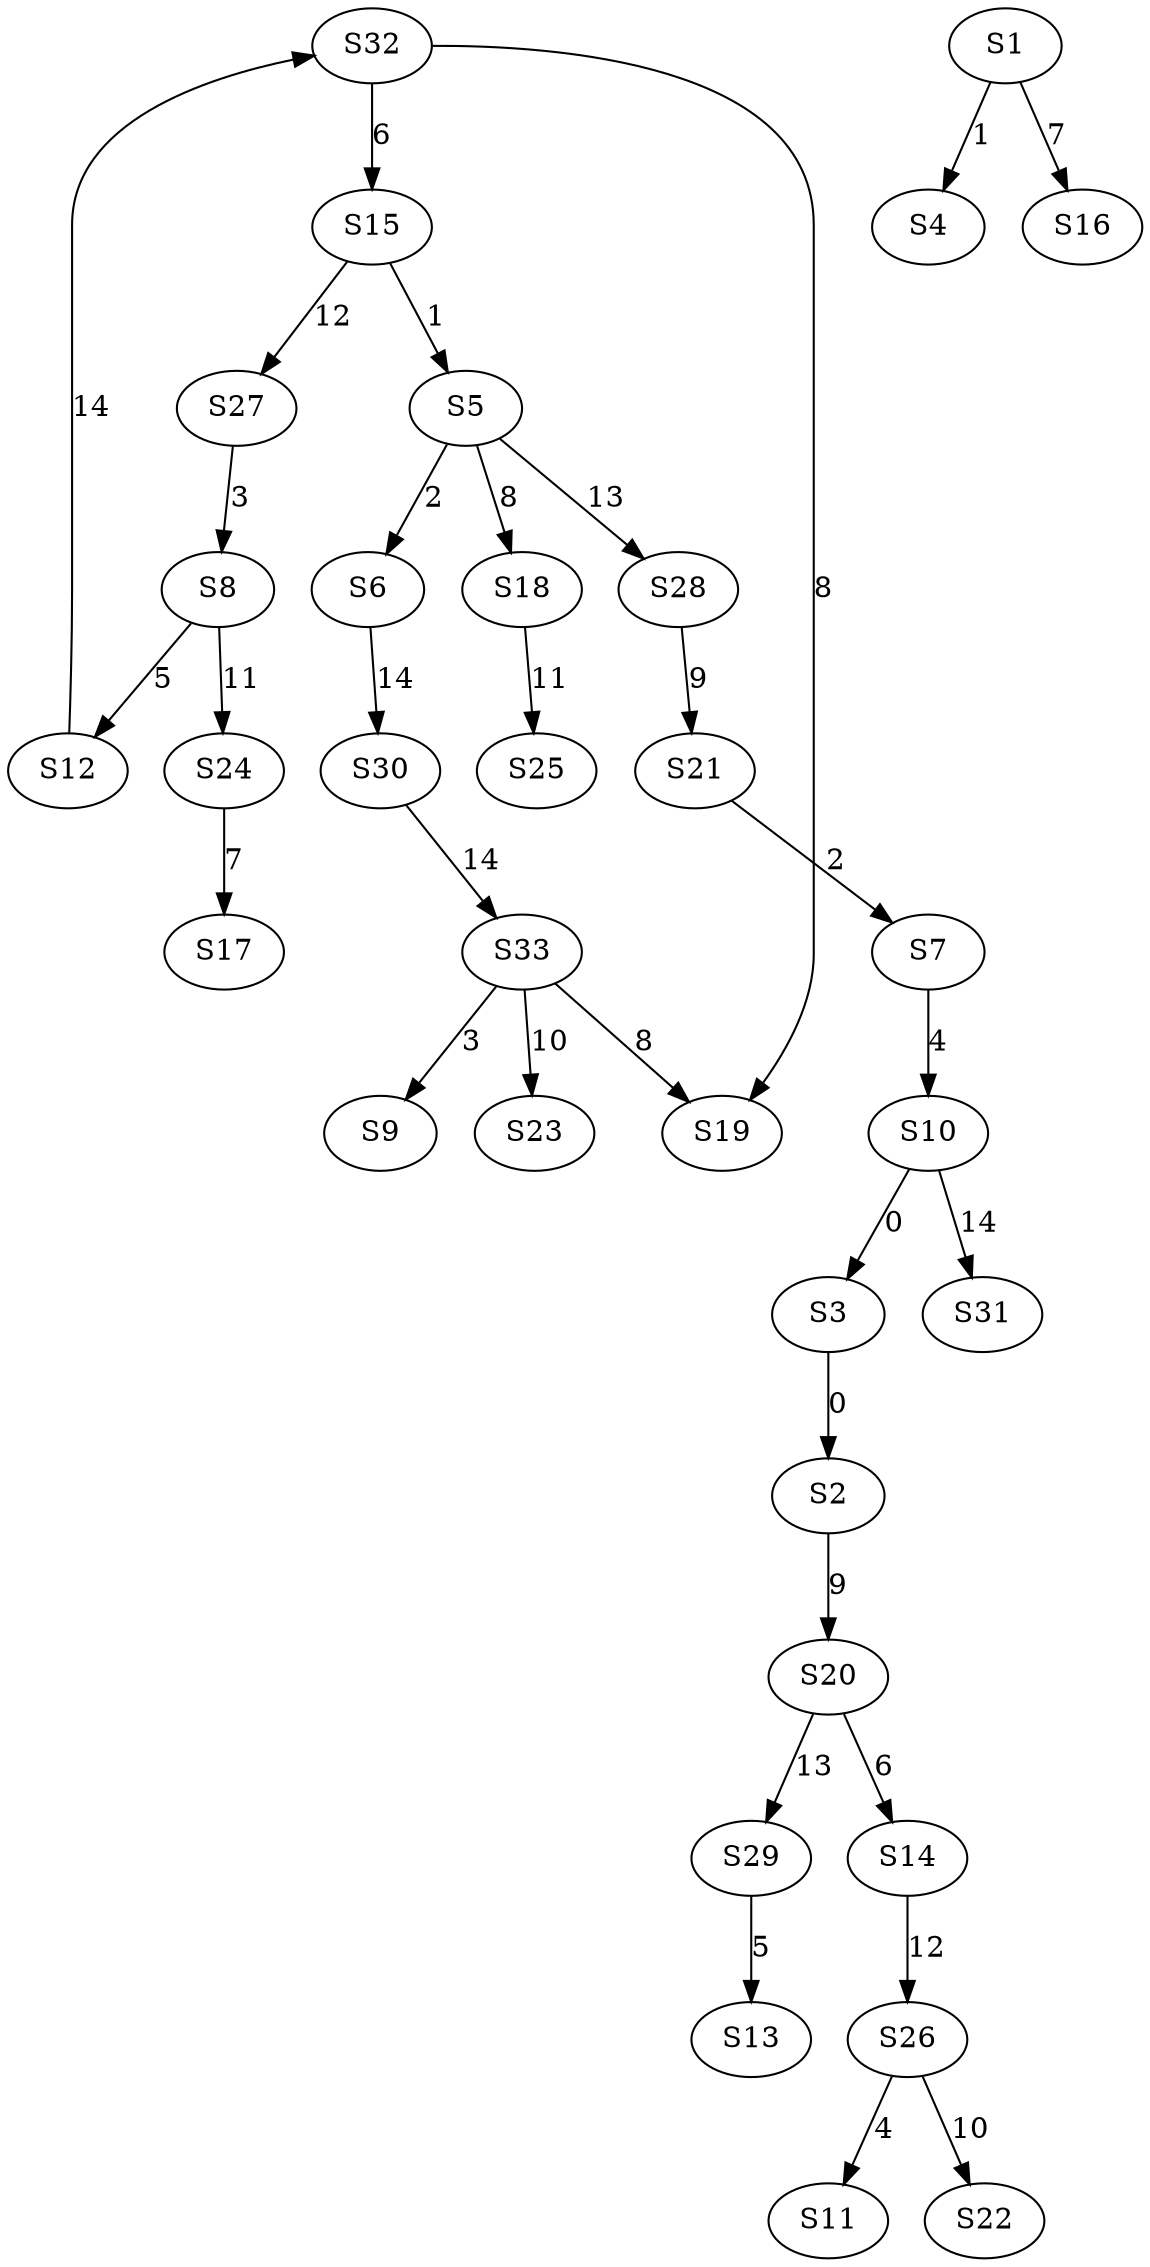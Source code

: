 strict digraph {
	S3 -> S2 [ label = 0 ];
	S10 -> S3 [ label = 0 ];
	S1 -> S4 [ label = 1 ];
	S15 -> S5 [ label = 1 ];
	S5 -> S6 [ label = 2 ];
	S21 -> S7 [ label = 2 ];
	S27 -> S8 [ label = 3 ];
	S33 -> S9 [ label = 3 ];
	S7 -> S10 [ label = 4 ];
	S26 -> S11 [ label = 4 ];
	S8 -> S12 [ label = 5 ];
	S29 -> S13 [ label = 5 ];
	S20 -> S14 [ label = 6 ];
	S32 -> S15 [ label = 6 ];
	S1 -> S16 [ label = 7 ];
	S24 -> S17 [ label = 7 ];
	S5 -> S18 [ label = 8 ];
	S32 -> S19 [ label = 8 ];
	S2 -> S20 [ label = 9 ];
	S28 -> S21 [ label = 9 ];
	S26 -> S22 [ label = 10 ];
	S33 -> S23 [ label = 10 ];
	S8 -> S24 [ label = 11 ];
	S18 -> S25 [ label = 11 ];
	S14 -> S26 [ label = 12 ];
	S15 -> S27 [ label = 12 ];
	S5 -> S28 [ label = 13 ];
	S20 -> S29 [ label = 13 ];
	S6 -> S30 [ label = 14 ];
	S10 -> S31 [ label = 14 ];
	S12 -> S32 [ label = 14 ];
	S30 -> S33 [ label = 14 ];
	S33 -> S19 [ label = 8 ];
}
